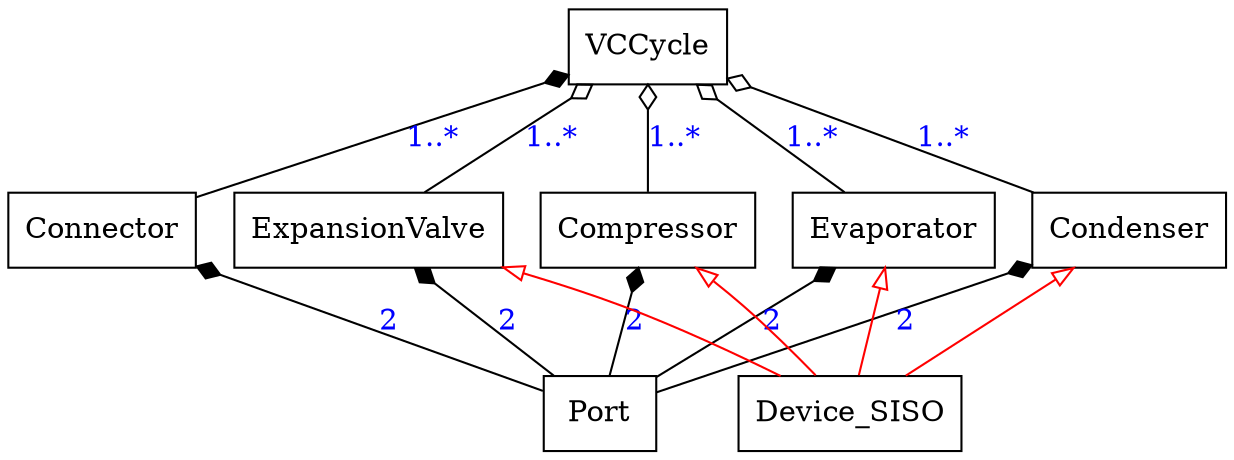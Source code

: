 digraph {
rankdir=BT

node [shape="record"]

"Connector" -> "VCCycle"
  [arrowhead="diamond", arrowtail="none",fontcolor="blue",
  label="1..*", style="solid"]

{ "Compressor",
  "Condenser",
  "Evaporator",
  "ExpansionValve"} -> "VCCycle"
  [arrowhead="odiamond", arrowtail="none",fontcolor="blue",
  label="1..*", style="solid"]

"Port"-> {
    "Connector",
    "ExpansionValve",
    "Evaporator",
    "Condenser",
    "Compressor"}
    [arrowhead="diamond", arrowtail="none",
     fontcolor="blue",label="2", style="solid"]

"Device_SISO"-> {
   "Compressor",
    "Condenser",
    "Evaporator",
    "ExpansionValve"}
     [arrowhead="empty", arrowtail="none",style="solid",color="red"];

}

